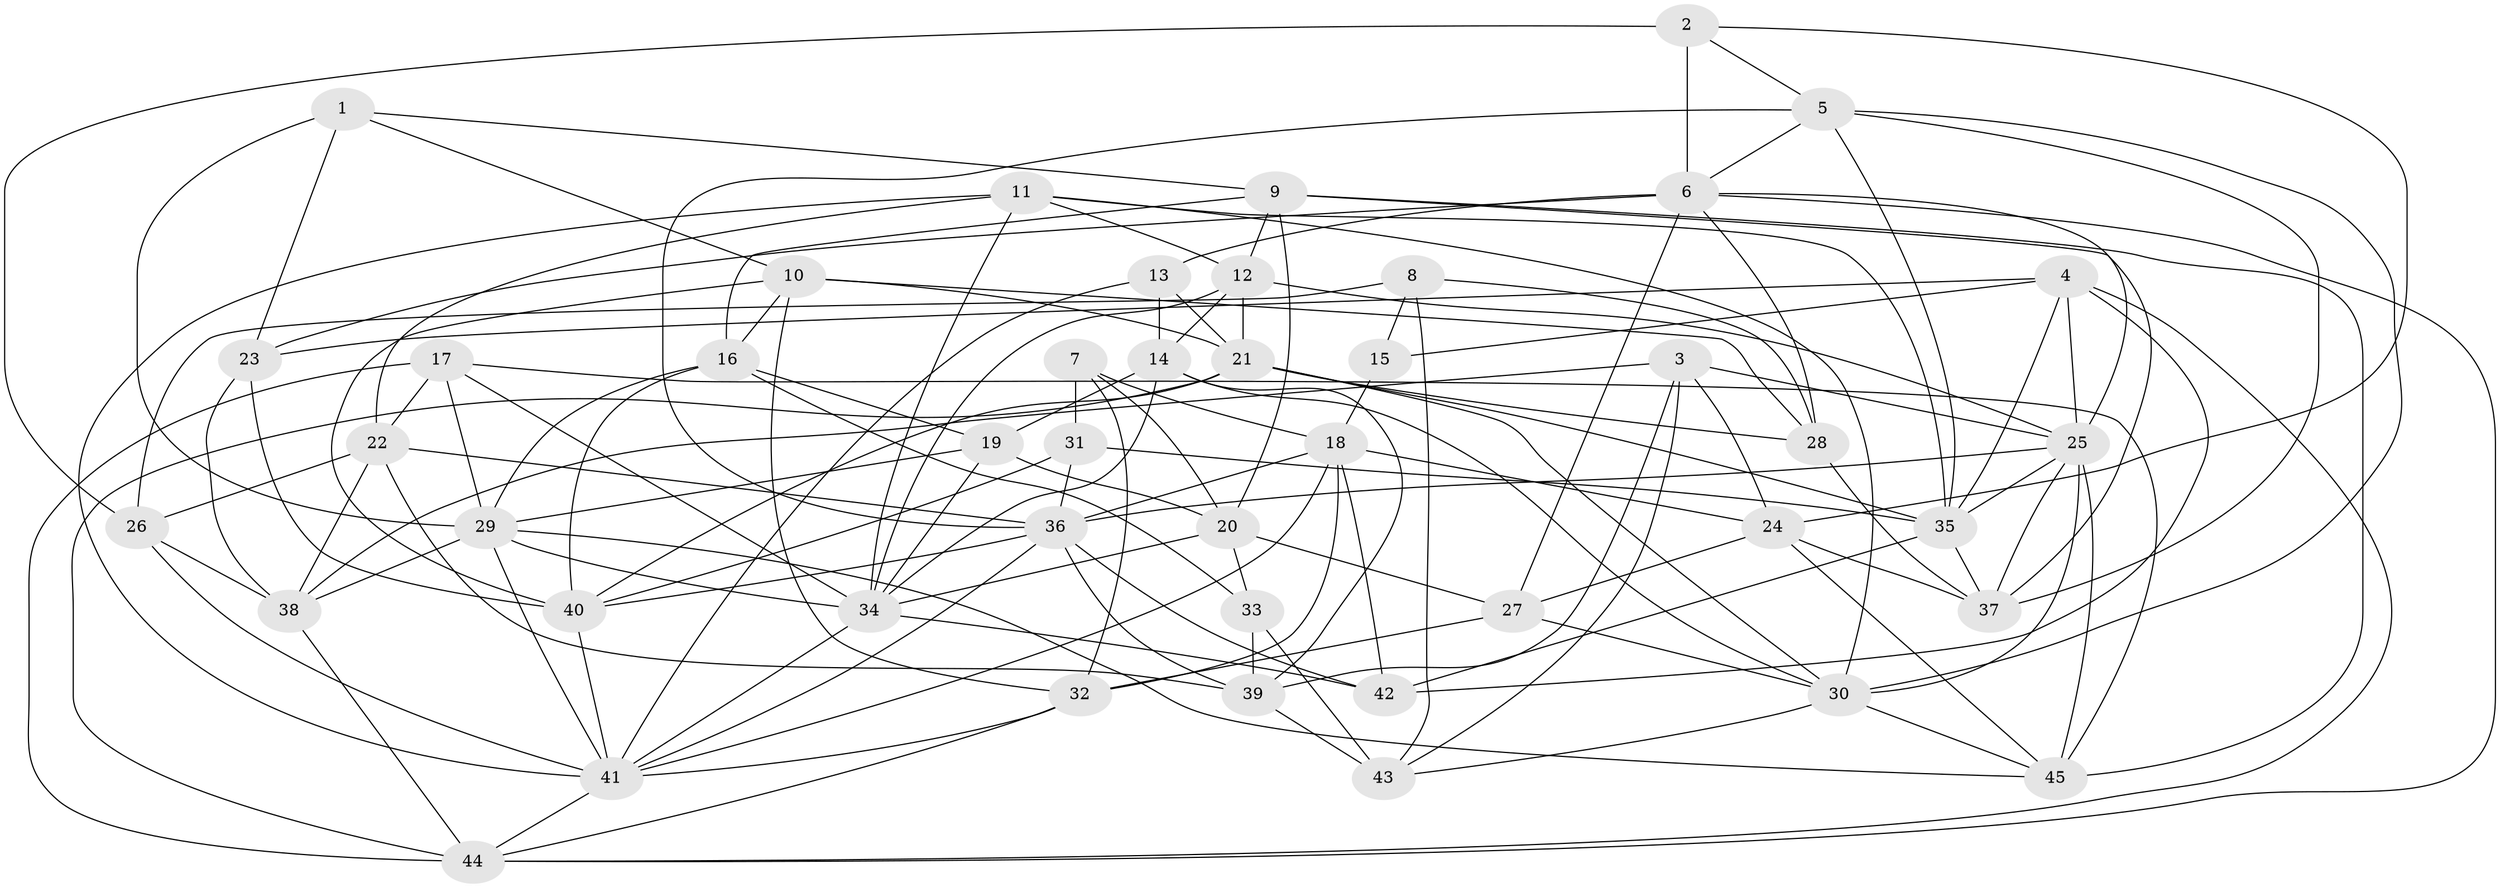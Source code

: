// original degree distribution, {4: 1.0}
// Generated by graph-tools (version 1.1) at 2025/38/03/04/25 23:38:09]
// undirected, 45 vertices, 135 edges
graph export_dot {
  node [color=gray90,style=filled];
  1;
  2;
  3;
  4;
  5;
  6;
  7;
  8;
  9;
  10;
  11;
  12;
  13;
  14;
  15;
  16;
  17;
  18;
  19;
  20;
  21;
  22;
  23;
  24;
  25;
  26;
  27;
  28;
  29;
  30;
  31;
  32;
  33;
  34;
  35;
  36;
  37;
  38;
  39;
  40;
  41;
  42;
  43;
  44;
  45;
  1 -- 9 [weight=1.0];
  1 -- 10 [weight=1.0];
  1 -- 23 [weight=1.0];
  1 -- 29 [weight=1.0];
  2 -- 5 [weight=1.0];
  2 -- 6 [weight=2.0];
  2 -- 24 [weight=1.0];
  2 -- 26 [weight=2.0];
  3 -- 24 [weight=1.0];
  3 -- 25 [weight=2.0];
  3 -- 38 [weight=1.0];
  3 -- 39 [weight=1.0];
  3 -- 43 [weight=1.0];
  4 -- 15 [weight=1.0];
  4 -- 23 [weight=1.0];
  4 -- 25 [weight=1.0];
  4 -- 35 [weight=1.0];
  4 -- 42 [weight=1.0];
  4 -- 44 [weight=1.0];
  5 -- 6 [weight=1.0];
  5 -- 30 [weight=1.0];
  5 -- 35 [weight=1.0];
  5 -- 36 [weight=1.0];
  5 -- 37 [weight=1.0];
  6 -- 13 [weight=1.0];
  6 -- 23 [weight=2.0];
  6 -- 25 [weight=1.0];
  6 -- 27 [weight=1.0];
  6 -- 28 [weight=1.0];
  6 -- 44 [weight=1.0];
  7 -- 18 [weight=2.0];
  7 -- 20 [weight=1.0];
  7 -- 31 [weight=2.0];
  7 -- 32 [weight=1.0];
  8 -- 15 [weight=2.0];
  8 -- 26 [weight=1.0];
  8 -- 28 [weight=2.0];
  8 -- 43 [weight=1.0];
  9 -- 12 [weight=1.0];
  9 -- 16 [weight=1.0];
  9 -- 20 [weight=1.0];
  9 -- 37 [weight=1.0];
  9 -- 45 [weight=1.0];
  10 -- 16 [weight=1.0];
  10 -- 21 [weight=1.0];
  10 -- 28 [weight=1.0];
  10 -- 32 [weight=1.0];
  10 -- 40 [weight=1.0];
  11 -- 12 [weight=1.0];
  11 -- 22 [weight=1.0];
  11 -- 30 [weight=1.0];
  11 -- 34 [weight=1.0];
  11 -- 35 [weight=1.0];
  11 -- 41 [weight=1.0];
  12 -- 14 [weight=1.0];
  12 -- 21 [weight=1.0];
  12 -- 25 [weight=1.0];
  12 -- 34 [weight=1.0];
  13 -- 14 [weight=1.0];
  13 -- 21 [weight=1.0];
  13 -- 41 [weight=1.0];
  14 -- 19 [weight=2.0];
  14 -- 30 [weight=1.0];
  14 -- 34 [weight=1.0];
  14 -- 39 [weight=2.0];
  15 -- 18 [weight=1.0];
  16 -- 19 [weight=1.0];
  16 -- 29 [weight=1.0];
  16 -- 33 [weight=1.0];
  16 -- 40 [weight=1.0];
  17 -- 22 [weight=1.0];
  17 -- 29 [weight=1.0];
  17 -- 34 [weight=1.0];
  17 -- 44 [weight=2.0];
  17 -- 45 [weight=1.0];
  18 -- 24 [weight=1.0];
  18 -- 32 [weight=1.0];
  18 -- 36 [weight=1.0];
  18 -- 41 [weight=1.0];
  18 -- 42 [weight=1.0];
  19 -- 20 [weight=1.0];
  19 -- 29 [weight=1.0];
  19 -- 34 [weight=1.0];
  20 -- 27 [weight=2.0];
  20 -- 33 [weight=2.0];
  20 -- 34 [weight=1.0];
  21 -- 28 [weight=1.0];
  21 -- 30 [weight=1.0];
  21 -- 35 [weight=1.0];
  21 -- 40 [weight=1.0];
  21 -- 44 [weight=1.0];
  22 -- 26 [weight=1.0];
  22 -- 36 [weight=1.0];
  22 -- 38 [weight=1.0];
  22 -- 39 [weight=1.0];
  23 -- 38 [weight=1.0];
  23 -- 40 [weight=1.0];
  24 -- 27 [weight=1.0];
  24 -- 37 [weight=1.0];
  24 -- 45 [weight=1.0];
  25 -- 30 [weight=1.0];
  25 -- 35 [weight=1.0];
  25 -- 36 [weight=1.0];
  25 -- 37 [weight=1.0];
  25 -- 45 [weight=1.0];
  26 -- 38 [weight=1.0];
  26 -- 41 [weight=1.0];
  27 -- 30 [weight=1.0];
  27 -- 32 [weight=1.0];
  28 -- 37 [weight=1.0];
  29 -- 34 [weight=1.0];
  29 -- 38 [weight=1.0];
  29 -- 41 [weight=1.0];
  29 -- 45 [weight=1.0];
  30 -- 43 [weight=1.0];
  30 -- 45 [weight=1.0];
  31 -- 35 [weight=1.0];
  31 -- 36 [weight=1.0];
  31 -- 40 [weight=2.0];
  32 -- 41 [weight=1.0];
  32 -- 44 [weight=1.0];
  33 -- 39 [weight=1.0];
  33 -- 43 [weight=2.0];
  34 -- 41 [weight=1.0];
  34 -- 42 [weight=2.0];
  35 -- 37 [weight=1.0];
  35 -- 42 [weight=1.0];
  36 -- 39 [weight=2.0];
  36 -- 40 [weight=1.0];
  36 -- 41 [weight=1.0];
  36 -- 42 [weight=1.0];
  38 -- 44 [weight=1.0];
  39 -- 43 [weight=1.0];
  40 -- 41 [weight=1.0];
  41 -- 44 [weight=1.0];
}
